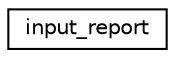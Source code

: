 digraph G
{
  edge [fontname="Helvetica",fontsize="10",labelfontname="Helvetica",labelfontsize="10"];
  node [fontname="Helvetica",fontsize="10",shape=record];
  rankdir="LR";
  Node1 [label="input_report",height=0.2,width=0.4,color="black", fillcolor="white", style="filled",URL="$structinput__report.html"];
}
